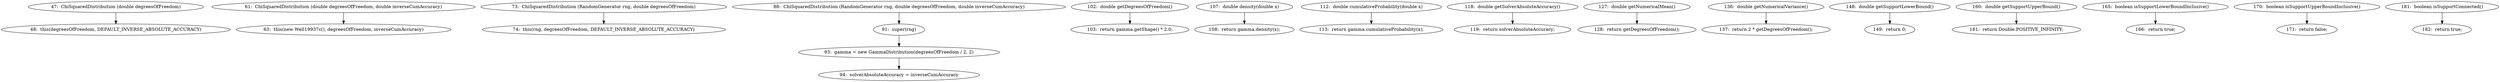 digraph ChiSquaredDistribution_CFG {
  // graph-vertices
  v1  [label="47:  ChiSquaredDistribution (double degreesOfFreedom)"];
  v2  [label="48:  this(degreesOfFreedom, DEFAULT_INVERSE_ABSOLUTE_ACCURACY)"];
  v3  [label="61:  ChiSquaredDistribution (double degreesOfFreedom, double inverseCumAccuracy)"];
  v4  [label="63:  this(new Well19937c(), degreesOfFreedom, inverseCumAccuracy)"];
  v5  [label="73:  ChiSquaredDistribution (RandomGenerator rng, double degreesOfFreedom)"];
  v6  [label="74:  this(rng, degreesOfFreedom, DEFAULT_INVERSE_ABSOLUTE_ACCURACY)"];
  v7  [label="88:  ChiSquaredDistribution (RandomGenerator rng, double degreesOfFreedom, double inverseCumAccuracy)"];
  v8  [label="91:  super(rng)"];
  v9  [label="93:  gamma = new GammaDistribution(degreesOfFreedom / 2, 2)"];
  v10  [label="94:  solverAbsoluteAccuracy = inverseCumAccuracy"];
  v11  [label="102:  double getDegreesOfFreedom()"];
  v12  [label="103:  return gamma.getShape() * 2.0;"];
  v13  [label="107:  double density(double x)"];
  v14  [label="108:  return gamma.density(x);"];
  v15  [label="112:  double cumulativeProbability(double x)"];
  v16  [label="113:  return gamma.cumulativeProbability(x);"];
  v17  [label="118:  double getSolverAbsoluteAccuracy()"];
  v18  [label="119:  return solverAbsoluteAccuracy;"];
  v19  [label="127:  double getNumericalMean()"];
  v20  [label="128:  return getDegreesOfFreedom();"];
  v21  [label="136:  double getNumericalVariance()"];
  v22  [label="137:  return 2 * getDegreesOfFreedom();"];
  v23  [label="148:  double getSupportLowerBound()"];
  v24  [label="149:  return 0;"];
  v25  [label="160:  double getSupportUpperBound()"];
  v26  [label="161:  return Double.POSITIVE_INFINITY;"];
  v27  [label="165:  boolean isSupportLowerBoundInclusive()"];
  v28  [label="166:  return true;"];
  v29  [label="170:  boolean isSupportUpperBoundInclusive()"];
  v30  [label="171:  return false;"];
  v31  [label="181:  boolean isSupportConnected()"];
  v32  [label="182:  return true;"];
  // graph-edges
  v1 -> v2;
  v3 -> v4;
  v5 -> v6;
  v7 -> v8;
  v8 -> v9;
  v9 -> v10;
  v11 -> v12;
  v13 -> v14;
  v15 -> v16;
  v17 -> v18;
  v19 -> v20;
  v21 -> v22;
  v23 -> v24;
  v25 -> v26;
  v27 -> v28;
  v29 -> v30;
  v31 -> v32;
  // end-of-graph
}
